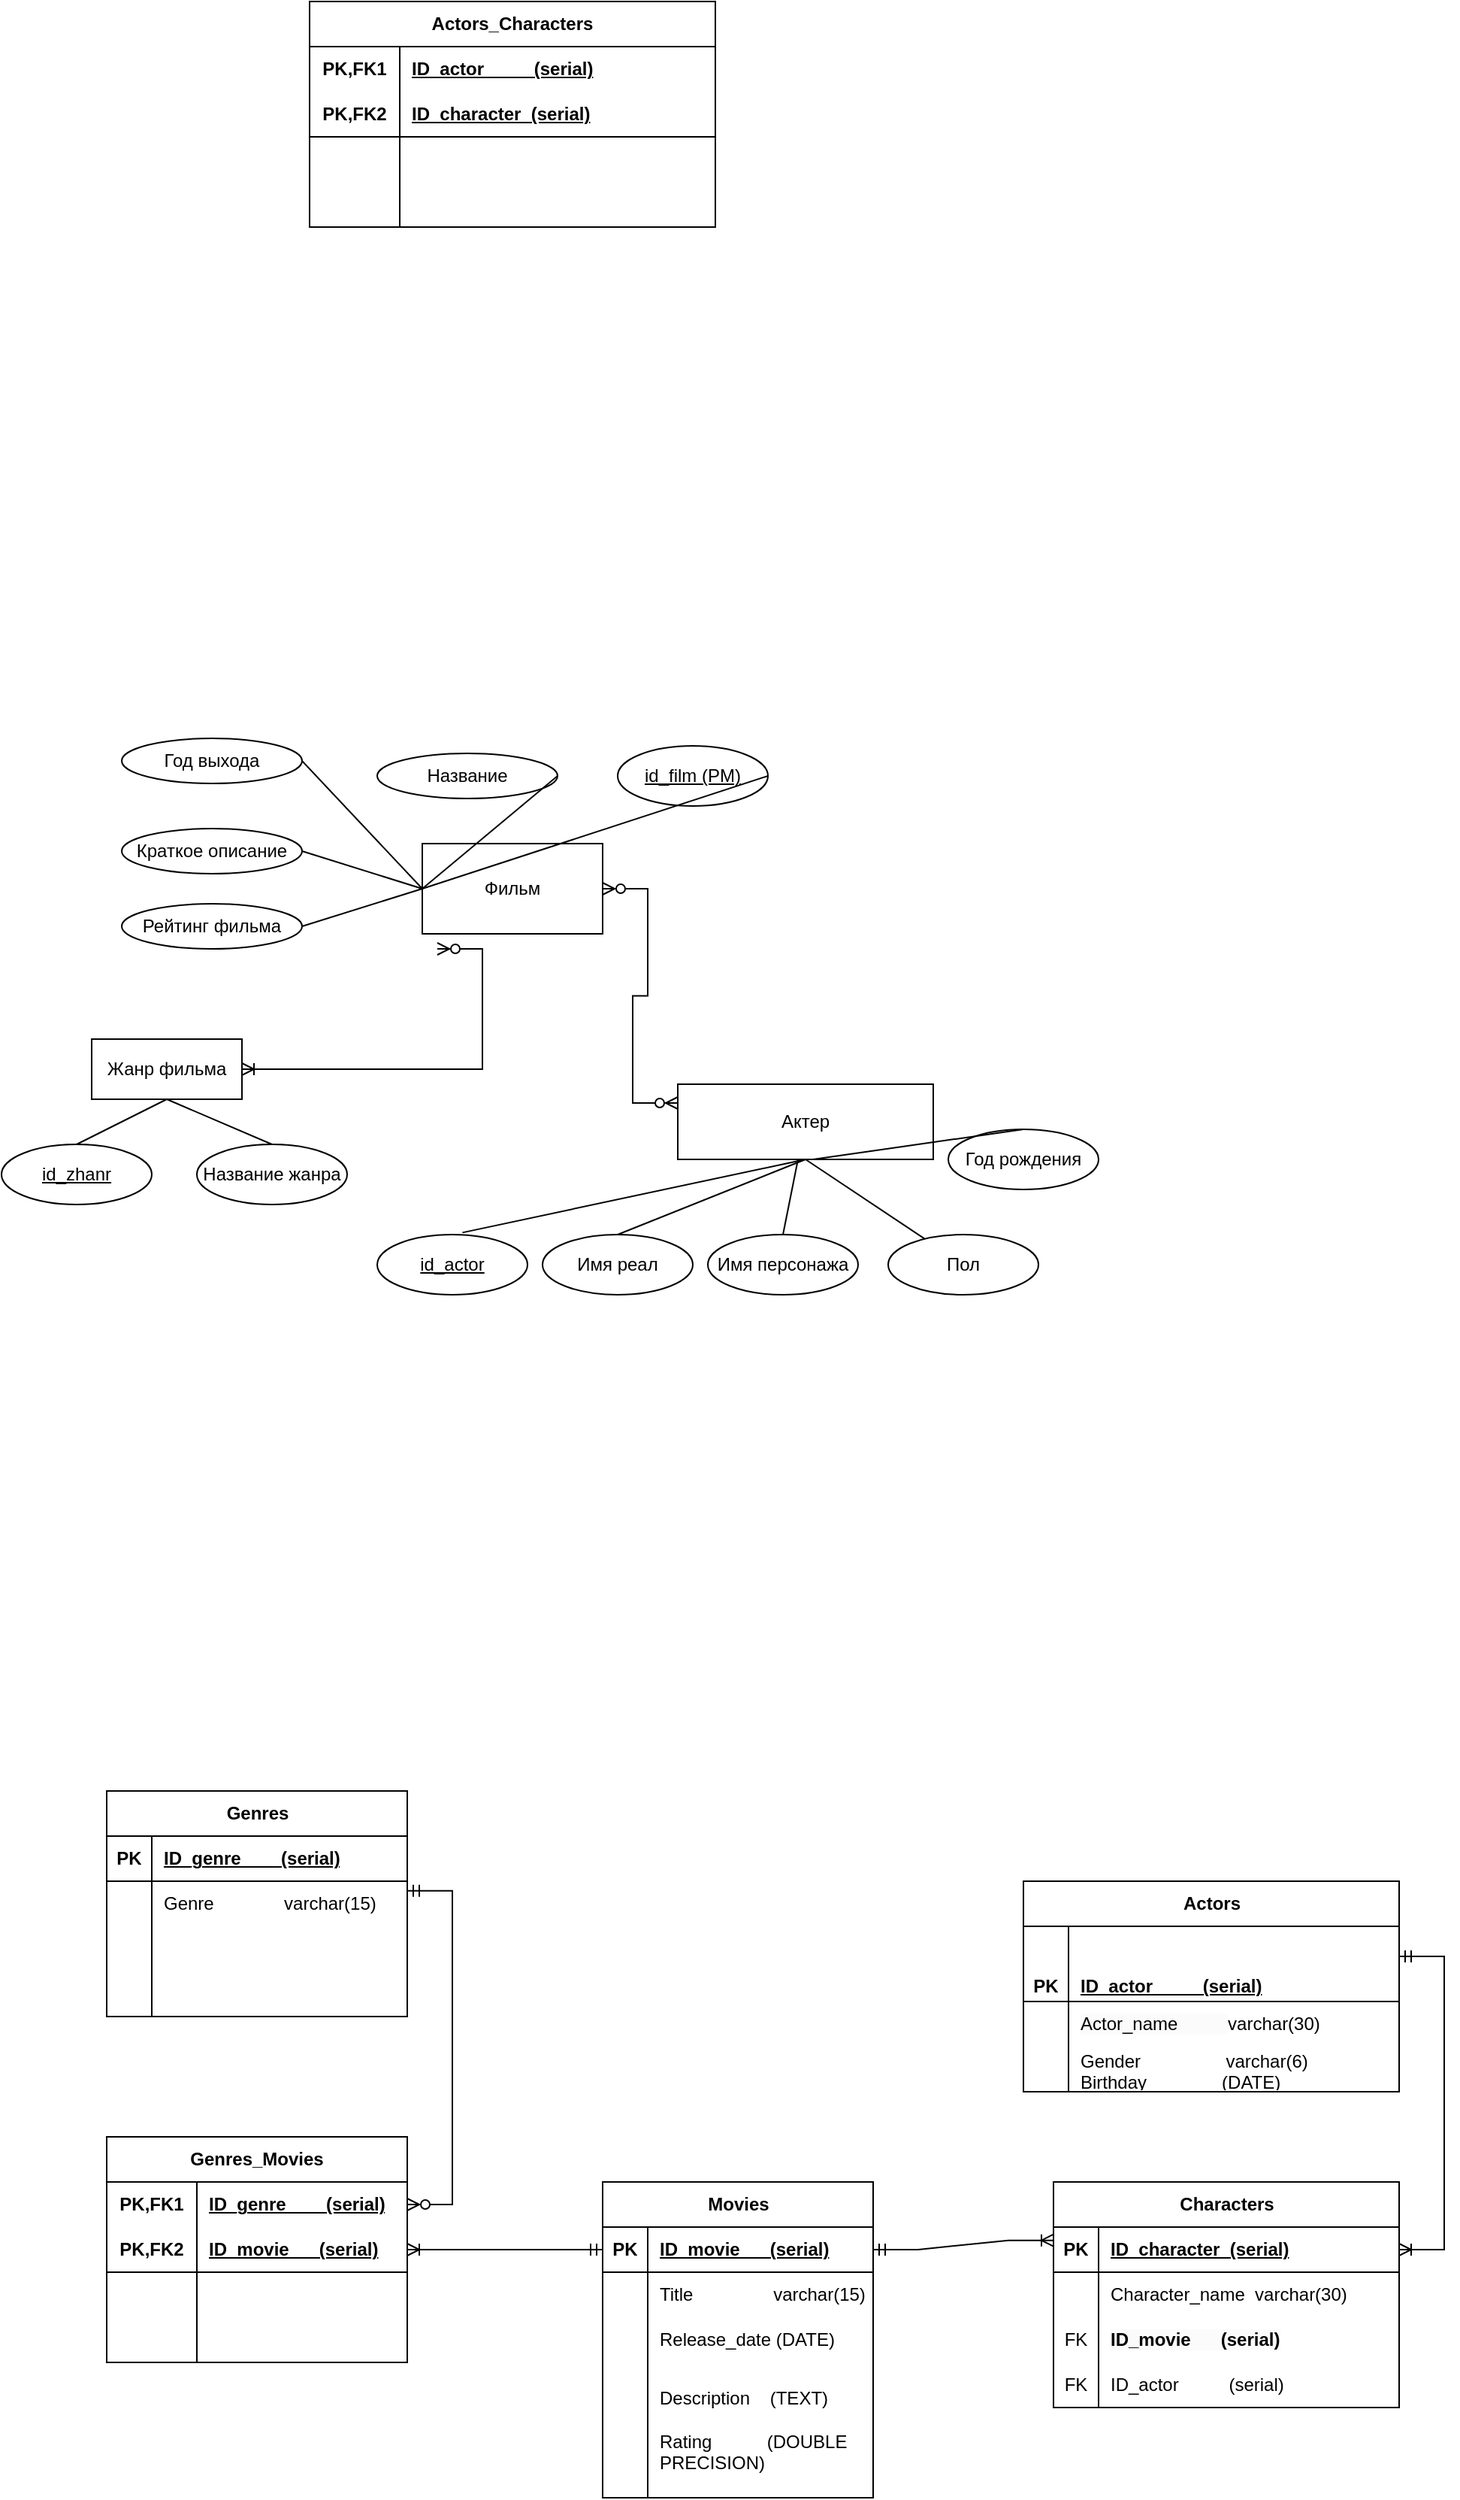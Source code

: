 <mxfile version="23.1.5" type="github">
  <diagram name="Страница — 1" id="H66BatV1aTDXJT4-_Lvj">
    <mxGraphModel dx="989" dy="1652" grid="1" gridSize="10" guides="1" tooltips="1" connect="1" arrows="1" fold="1" page="1" pageScale="1" pageWidth="827" pageHeight="1169" math="0" shadow="0">
      <root>
        <mxCell id="0" />
        <mxCell id="1" parent="0" />
        <mxCell id="ez-8jOXEIFJpP69_Miqo-1" value="Фильм" style="rounded=0;whiteSpace=wrap;html=1;" parent="1" vertex="1">
          <mxGeometry x="320" y="60" width="120" height="60" as="geometry" />
        </mxCell>
        <mxCell id="ez-8jOXEIFJpP69_Miqo-4" value="Название" style="ellipse;whiteSpace=wrap;html=1;" parent="1" vertex="1">
          <mxGeometry x="290" width="120" height="30" as="geometry" />
        </mxCell>
        <mxCell id="ez-8jOXEIFJpP69_Miqo-5" value="Год выхода" style="ellipse;whiteSpace=wrap;html=1;" parent="1" vertex="1">
          <mxGeometry x="120" y="-10" width="120" height="30" as="geometry" />
        </mxCell>
        <mxCell id="ez-8jOXEIFJpP69_Miqo-6" value="Краткое описание" style="ellipse;whiteSpace=wrap;html=1;" parent="1" vertex="1">
          <mxGeometry x="120" y="50" width="120" height="30" as="geometry" />
        </mxCell>
        <mxCell id="ez-8jOXEIFJpP69_Miqo-9" value="Рейтинг фильма" style="ellipse;whiteSpace=wrap;html=1;" parent="1" vertex="1">
          <mxGeometry x="120" y="100" width="120" height="30" as="geometry" />
        </mxCell>
        <mxCell id="ez-8jOXEIFJpP69_Miqo-10" value="" style="endArrow=none;html=1;rounded=0;exitX=1;exitY=0.5;exitDx=0;exitDy=0;entryX=0;entryY=0.5;entryDx=0;entryDy=0;" parent="1" source="ez-8jOXEIFJpP69_Miqo-4" target="ez-8jOXEIFJpP69_Miqo-1" edge="1">
          <mxGeometry width="50" height="50" relative="1" as="geometry">
            <mxPoint x="260" y="130" as="sourcePoint" />
            <mxPoint x="310" y="80" as="targetPoint" />
          </mxGeometry>
        </mxCell>
        <mxCell id="ez-8jOXEIFJpP69_Miqo-13" value="" style="endArrow=none;html=1;rounded=0;exitX=1;exitY=0.5;exitDx=0;exitDy=0;" parent="1" source="ez-8jOXEIFJpP69_Miqo-5" edge="1">
          <mxGeometry width="50" height="50" relative="1" as="geometry">
            <mxPoint x="260" y="130" as="sourcePoint" />
            <mxPoint x="320" y="90" as="targetPoint" />
          </mxGeometry>
        </mxCell>
        <mxCell id="ez-8jOXEIFJpP69_Miqo-14" value="" style="endArrow=none;html=1;rounded=0;entryX=0;entryY=0.5;entryDx=0;entryDy=0;exitX=1;exitY=0.5;exitDx=0;exitDy=0;" parent="1" source="ez-8jOXEIFJpP69_Miqo-6" target="ez-8jOXEIFJpP69_Miqo-1" edge="1">
          <mxGeometry width="50" height="50" relative="1" as="geometry">
            <mxPoint x="210" y="130" as="sourcePoint" />
            <mxPoint x="260" y="80" as="targetPoint" />
          </mxGeometry>
        </mxCell>
        <mxCell id="ez-8jOXEIFJpP69_Miqo-17" value="" style="endArrow=none;html=1;rounded=0;exitX=1;exitY=0.5;exitDx=0;exitDy=0;" parent="1" source="ez-8jOXEIFJpP69_Miqo-9" edge="1">
          <mxGeometry width="50" height="50" relative="1" as="geometry">
            <mxPoint x="240" y="180" as="sourcePoint" />
            <mxPoint x="320" y="90" as="targetPoint" />
          </mxGeometry>
        </mxCell>
        <mxCell id="ez-8jOXEIFJpP69_Miqo-19" value="id_film (PM)" style="ellipse;whiteSpace=wrap;html=1;align=center;fontStyle=4;" parent="1" vertex="1">
          <mxGeometry x="450" y="-5" width="100" height="40" as="geometry" />
        </mxCell>
        <mxCell id="ez-8jOXEIFJpP69_Miqo-21" value="" style="endArrow=none;html=1;rounded=0;exitX=1;exitY=0.5;exitDx=0;exitDy=0;entryX=0;entryY=0.5;entryDx=0;entryDy=0;" parent="1" source="ez-8jOXEIFJpP69_Miqo-19" target="ez-8jOXEIFJpP69_Miqo-1" edge="1">
          <mxGeometry relative="1" as="geometry">
            <mxPoint x="210" y="100" as="sourcePoint" />
            <mxPoint x="370" y="100" as="targetPoint" />
          </mxGeometry>
        </mxCell>
        <mxCell id="ez-8jOXEIFJpP69_Miqo-22" value="Актер" style="whiteSpace=wrap;html=1;align=center;" parent="1" vertex="1">
          <mxGeometry x="490" y="220" width="170" height="50" as="geometry" />
        </mxCell>
        <mxCell id="ez-8jOXEIFJpP69_Miqo-23" value="Жанр фильма" style="whiteSpace=wrap;html=1;align=center;" parent="1" vertex="1">
          <mxGeometry x="100" y="190" width="100" height="40" as="geometry" />
        </mxCell>
        <mxCell id="ez-8jOXEIFJpP69_Miqo-25" value="id_actor" style="ellipse;whiteSpace=wrap;html=1;align=center;fontStyle=4;" parent="1" vertex="1">
          <mxGeometry x="290" y="320" width="100" height="40" as="geometry" />
        </mxCell>
        <mxCell id="ez-8jOXEIFJpP69_Miqo-27" value="Имя реал" style="ellipse;whiteSpace=wrap;html=1;align=center;" parent="1" vertex="1">
          <mxGeometry x="400" y="320" width="100" height="40" as="geometry" />
        </mxCell>
        <mxCell id="ez-8jOXEIFJpP69_Miqo-28" value="Имя персонажа" style="ellipse;whiteSpace=wrap;html=1;align=center;" parent="1" vertex="1">
          <mxGeometry x="510" y="320" width="100" height="40" as="geometry" />
        </mxCell>
        <mxCell id="ez-8jOXEIFJpP69_Miqo-29" value="" style="endArrow=none;html=1;rounded=0;exitX=0.5;exitY=0;exitDx=0;exitDy=0;entryX=0.5;entryY=1;entryDx=0;entryDy=0;" parent="1" source="ez-8jOXEIFJpP69_Miqo-27" target="ez-8jOXEIFJpP69_Miqo-22" edge="1">
          <mxGeometry relative="1" as="geometry">
            <mxPoint x="140" y="100" as="sourcePoint" />
            <mxPoint x="300" y="100" as="targetPoint" />
          </mxGeometry>
        </mxCell>
        <mxCell id="ez-8jOXEIFJpP69_Miqo-31" value="" style="endArrow=none;html=1;rounded=0;exitX=0.567;exitY=-0.033;exitDx=0;exitDy=0;exitPerimeter=0;entryX=0.5;entryY=1;entryDx=0;entryDy=0;" parent="1" source="ez-8jOXEIFJpP69_Miqo-25" target="ez-8jOXEIFJpP69_Miqo-22" edge="1">
          <mxGeometry relative="1" as="geometry">
            <mxPoint x="365" y="290" as="sourcePoint" />
            <mxPoint x="525" y="290" as="targetPoint" />
          </mxGeometry>
        </mxCell>
        <mxCell id="ez-8jOXEIFJpP69_Miqo-32" value="" style="endArrow=none;html=1;rounded=0;entryX=0.5;entryY=0;entryDx=0;entryDy=0;" parent="1" target="ez-8jOXEIFJpP69_Miqo-28" edge="1">
          <mxGeometry relative="1" as="geometry">
            <mxPoint x="570" y="270" as="sourcePoint" />
            <mxPoint x="300" y="100" as="targetPoint" />
          </mxGeometry>
        </mxCell>
        <mxCell id="ez-8jOXEIFJpP69_Miqo-36" value="Название жанра" style="ellipse;whiteSpace=wrap;html=1;align=center;" parent="1" vertex="1">
          <mxGeometry x="170" y="260" width="100" height="40" as="geometry" />
        </mxCell>
        <mxCell id="ez-8jOXEIFJpP69_Miqo-37" value="id_zhanr" style="ellipse;whiteSpace=wrap;html=1;align=center;fontStyle=4;" parent="1" vertex="1">
          <mxGeometry x="40" y="260" width="100" height="40" as="geometry" />
        </mxCell>
        <mxCell id="ez-8jOXEIFJpP69_Miqo-38" value="" style="endArrow=none;html=1;rounded=0;exitX=0.5;exitY=0;exitDx=0;exitDy=0;entryX=0.5;entryY=1;entryDx=0;entryDy=0;" parent="1" source="ez-8jOXEIFJpP69_Miqo-37" target="ez-8jOXEIFJpP69_Miqo-23" edge="1">
          <mxGeometry relative="1" as="geometry">
            <mxPoint x="200" y="100" as="sourcePoint" />
            <mxPoint x="360" y="100" as="targetPoint" />
          </mxGeometry>
        </mxCell>
        <mxCell id="ez-8jOXEIFJpP69_Miqo-39" value="" style="endArrow=none;html=1;rounded=0;exitX=0.5;exitY=0;exitDx=0;exitDy=0;entryX=0.5;entryY=1;entryDx=0;entryDy=0;" parent="1" source="ez-8jOXEIFJpP69_Miqo-36" target="ez-8jOXEIFJpP69_Miqo-23" edge="1">
          <mxGeometry relative="1" as="geometry">
            <mxPoint x="200" y="100" as="sourcePoint" />
            <mxPoint x="360" y="100" as="targetPoint" />
          </mxGeometry>
        </mxCell>
        <mxCell id="ez-8jOXEIFJpP69_Miqo-40" value="Пол" style="ellipse;whiteSpace=wrap;html=1;align=center;" parent="1" vertex="1">
          <mxGeometry x="630" y="320" width="100" height="40" as="geometry" />
        </mxCell>
        <mxCell id="ez-8jOXEIFJpP69_Miqo-41" value="Год рождения" style="ellipse;whiteSpace=wrap;html=1;align=center;" parent="1" vertex="1">
          <mxGeometry x="670" y="250" width="100" height="40" as="geometry" />
        </mxCell>
        <mxCell id="ez-8jOXEIFJpP69_Miqo-42" value="" style="endArrow=none;html=1;rounded=0;exitX=0.5;exitY=1;exitDx=0;exitDy=0;" parent="1" source="ez-8jOXEIFJpP69_Miqo-22" target="ez-8jOXEIFJpP69_Miqo-40" edge="1">
          <mxGeometry relative="1" as="geometry">
            <mxPoint x="410" y="110" as="sourcePoint" />
            <mxPoint x="570" y="110" as="targetPoint" />
          </mxGeometry>
        </mxCell>
        <mxCell id="ez-8jOXEIFJpP69_Miqo-44" value="" style="endArrow=none;html=1;rounded=0;entryX=0.5;entryY=0;entryDx=0;entryDy=0;" parent="1" target="ez-8jOXEIFJpP69_Miqo-41" edge="1">
          <mxGeometry relative="1" as="geometry">
            <mxPoint x="580" y="270" as="sourcePoint" />
            <mxPoint x="570" y="110" as="targetPoint" />
          </mxGeometry>
        </mxCell>
        <mxCell id="ez-8jOXEIFJpP69_Miqo-50" value="" style="edgeStyle=entityRelationEdgeStyle;fontSize=12;html=1;endArrow=ERzeroToMany;endFill=1;startArrow=ERzeroToMany;rounded=0;exitX=1;exitY=0.5;exitDx=0;exitDy=0;entryX=0;entryY=0.25;entryDx=0;entryDy=0;" parent="1" source="ez-8jOXEIFJpP69_Miqo-1" target="ez-8jOXEIFJpP69_Miqo-22" edge="1">
          <mxGeometry width="100" height="100" relative="1" as="geometry">
            <mxPoint x="400" y="170" as="sourcePoint" />
            <mxPoint x="600" y="180" as="targetPoint" />
          </mxGeometry>
        </mxCell>
        <mxCell id="ez-8jOXEIFJpP69_Miqo-51" value="" style="edgeStyle=entityRelationEdgeStyle;fontSize=12;html=1;endArrow=ERoneToMany;startArrow=ERzeroToMany;rounded=0;entryX=1;entryY=0.5;entryDx=0;entryDy=0;" parent="1" target="ez-8jOXEIFJpP69_Miqo-23" edge="1">
          <mxGeometry width="100" height="100" relative="1" as="geometry">
            <mxPoint x="330" y="130" as="sourcePoint" />
            <mxPoint x="520" y="70" as="targetPoint" />
            <Array as="points">
              <mxPoint x="370" y="160" />
              <mxPoint x="360" y="160" />
              <mxPoint x="350" y="150" />
              <mxPoint x="330" y="170" />
            </Array>
          </mxGeometry>
        </mxCell>
        <mxCell id="ez-8jOXEIFJpP69_Miqo-53" value="Movies" style="shape=table;startSize=30;container=1;collapsible=1;childLayout=tableLayout;fixedRows=1;rowLines=0;fontStyle=1;align=center;resizeLast=1;html=1;" parent="1" vertex="1">
          <mxGeometry x="440" y="950" width="180" height="210" as="geometry" />
        </mxCell>
        <mxCell id="ez-8jOXEIFJpP69_Miqo-54" value="" style="shape=tableRow;horizontal=0;startSize=0;swimlaneHead=0;swimlaneBody=0;fillColor=none;collapsible=0;dropTarget=0;points=[[0,0.5],[1,0.5]];portConstraint=eastwest;top=0;left=0;right=0;bottom=1;" parent="ez-8jOXEIFJpP69_Miqo-53" vertex="1">
          <mxGeometry y="30" width="180" height="30" as="geometry" />
        </mxCell>
        <mxCell id="ez-8jOXEIFJpP69_Miqo-55" value="PK" style="shape=partialRectangle;connectable=0;fillColor=none;top=0;left=0;bottom=0;right=0;fontStyle=1;overflow=hidden;whiteSpace=wrap;html=1;" parent="ez-8jOXEIFJpP69_Miqo-54" vertex="1">
          <mxGeometry width="30" height="30" as="geometry">
            <mxRectangle width="30" height="30" as="alternateBounds" />
          </mxGeometry>
        </mxCell>
        <mxCell id="ez-8jOXEIFJpP69_Miqo-56" value="ID_movie &amp;nbsp; &amp;nbsp; &amp;nbsp;(serial)" style="shape=partialRectangle;connectable=0;fillColor=none;top=0;left=0;bottom=0;right=0;align=left;spacingLeft=6;fontStyle=5;overflow=hidden;whiteSpace=wrap;html=1;" parent="ez-8jOXEIFJpP69_Miqo-54" vertex="1">
          <mxGeometry x="30" width="150" height="30" as="geometry">
            <mxRectangle width="150" height="30" as="alternateBounds" />
          </mxGeometry>
        </mxCell>
        <mxCell id="ez-8jOXEIFJpP69_Miqo-57" value="" style="shape=tableRow;horizontal=0;startSize=0;swimlaneHead=0;swimlaneBody=0;fillColor=none;collapsible=0;dropTarget=0;points=[[0,0.5],[1,0.5]];portConstraint=eastwest;top=0;left=0;right=0;bottom=0;" parent="ez-8jOXEIFJpP69_Miqo-53" vertex="1">
          <mxGeometry y="60" width="180" height="30" as="geometry" />
        </mxCell>
        <mxCell id="ez-8jOXEIFJpP69_Miqo-58" value="" style="shape=partialRectangle;connectable=0;fillColor=none;top=0;left=0;bottom=0;right=0;editable=1;overflow=hidden;whiteSpace=wrap;html=1;" parent="ez-8jOXEIFJpP69_Miqo-57" vertex="1">
          <mxGeometry width="30" height="30" as="geometry">
            <mxRectangle width="30" height="30" as="alternateBounds" />
          </mxGeometry>
        </mxCell>
        <mxCell id="ez-8jOXEIFJpP69_Miqo-59" value="Title &amp;nbsp; &amp;nbsp; &amp;nbsp; &amp;nbsp; &amp;nbsp; &amp;nbsp; &amp;nbsp; &amp;nbsp;varchar(15)" style="shape=partialRectangle;connectable=0;fillColor=none;top=0;left=0;bottom=0;right=0;align=left;spacingLeft=6;overflow=hidden;whiteSpace=wrap;html=1;" parent="ez-8jOXEIFJpP69_Miqo-57" vertex="1">
          <mxGeometry x="30" width="150" height="30" as="geometry">
            <mxRectangle width="150" height="30" as="alternateBounds" />
          </mxGeometry>
        </mxCell>
        <mxCell id="ez-8jOXEIFJpP69_Miqo-60" value="" style="shape=tableRow;horizontal=0;startSize=0;swimlaneHead=0;swimlaneBody=0;fillColor=none;collapsible=0;dropTarget=0;points=[[0,0.5],[1,0.5]];portConstraint=eastwest;top=0;left=0;right=0;bottom=0;" parent="ez-8jOXEIFJpP69_Miqo-53" vertex="1">
          <mxGeometry y="90" width="180" height="30" as="geometry" />
        </mxCell>
        <mxCell id="ez-8jOXEIFJpP69_Miqo-61" value="" style="shape=partialRectangle;connectable=0;fillColor=none;top=0;left=0;bottom=0;right=0;editable=1;overflow=hidden;whiteSpace=wrap;html=1;" parent="ez-8jOXEIFJpP69_Miqo-60" vertex="1">
          <mxGeometry width="30" height="30" as="geometry">
            <mxRectangle width="30" height="30" as="alternateBounds" />
          </mxGeometry>
        </mxCell>
        <mxCell id="ez-8jOXEIFJpP69_Miqo-62" value="Release_date (DATE)" style="shape=partialRectangle;connectable=0;fillColor=none;top=0;left=0;bottom=0;right=0;align=left;spacingLeft=6;overflow=hidden;whiteSpace=wrap;html=1;" parent="ez-8jOXEIFJpP69_Miqo-60" vertex="1">
          <mxGeometry x="30" width="150" height="30" as="geometry">
            <mxRectangle width="150" height="30" as="alternateBounds" />
          </mxGeometry>
        </mxCell>
        <mxCell id="ez-8jOXEIFJpP69_Miqo-63" value="" style="shape=tableRow;horizontal=0;startSize=0;swimlaneHead=0;swimlaneBody=0;fillColor=none;collapsible=0;dropTarget=0;points=[[0,0.5],[1,0.5]];portConstraint=eastwest;top=0;left=0;right=0;bottom=0;" parent="ez-8jOXEIFJpP69_Miqo-53" vertex="1">
          <mxGeometry y="120" width="180" height="90" as="geometry" />
        </mxCell>
        <mxCell id="ez-8jOXEIFJpP69_Miqo-64" value="" style="shape=partialRectangle;connectable=0;fillColor=none;top=0;left=0;bottom=0;right=0;editable=1;overflow=hidden;whiteSpace=wrap;html=1;" parent="ez-8jOXEIFJpP69_Miqo-63" vertex="1">
          <mxGeometry width="30" height="90" as="geometry">
            <mxRectangle width="30" height="90" as="alternateBounds" />
          </mxGeometry>
        </mxCell>
        <mxCell id="ez-8jOXEIFJpP69_Miqo-65" value="Description &amp;nbsp; &amp;nbsp;(TEXT)&lt;br&gt;&lt;br&gt;Rating &amp;nbsp; &amp;nbsp; &amp;nbsp; &amp;nbsp; &amp;nbsp; (DOUBLE PRECISION)" style="shape=partialRectangle;connectable=0;fillColor=none;top=0;left=0;bottom=0;right=0;align=left;spacingLeft=6;overflow=hidden;whiteSpace=wrap;html=1;" parent="ez-8jOXEIFJpP69_Miqo-63" vertex="1">
          <mxGeometry x="30" width="150" height="90" as="geometry">
            <mxRectangle width="150" height="90" as="alternateBounds" />
          </mxGeometry>
        </mxCell>
        <mxCell id="ez-8jOXEIFJpP69_Miqo-67" value="Genres" style="shape=table;startSize=30;container=1;collapsible=1;childLayout=tableLayout;fixedRows=1;rowLines=0;fontStyle=1;align=center;resizeLast=1;html=1;" parent="1" vertex="1">
          <mxGeometry x="110" y="690" width="200" height="150" as="geometry" />
        </mxCell>
        <mxCell id="ez-8jOXEIFJpP69_Miqo-68" value="" style="shape=tableRow;horizontal=0;startSize=0;swimlaneHead=0;swimlaneBody=0;fillColor=none;collapsible=0;dropTarget=0;points=[[0,0.5],[1,0.5]];portConstraint=eastwest;top=0;left=0;right=0;bottom=1;" parent="ez-8jOXEIFJpP69_Miqo-67" vertex="1">
          <mxGeometry y="30" width="200" height="30" as="geometry" />
        </mxCell>
        <mxCell id="ez-8jOXEIFJpP69_Miqo-69" value="PK" style="shape=partialRectangle;connectable=0;fillColor=none;top=0;left=0;bottom=0;right=0;fontStyle=1;overflow=hidden;whiteSpace=wrap;html=1;" parent="ez-8jOXEIFJpP69_Miqo-68" vertex="1">
          <mxGeometry width="30" height="30" as="geometry">
            <mxRectangle width="30" height="30" as="alternateBounds" />
          </mxGeometry>
        </mxCell>
        <mxCell id="ez-8jOXEIFJpP69_Miqo-70" value="ID_genre &amp;nbsp; &amp;nbsp; &amp;nbsp; &amp;nbsp;(serial)" style="shape=partialRectangle;connectable=0;fillColor=none;top=0;left=0;bottom=0;right=0;align=left;spacingLeft=6;fontStyle=5;overflow=hidden;whiteSpace=wrap;html=1;" parent="ez-8jOXEIFJpP69_Miqo-68" vertex="1">
          <mxGeometry x="30" width="170" height="30" as="geometry">
            <mxRectangle width="170" height="30" as="alternateBounds" />
          </mxGeometry>
        </mxCell>
        <mxCell id="ez-8jOXEIFJpP69_Miqo-71" value="" style="shape=tableRow;horizontal=0;startSize=0;swimlaneHead=0;swimlaneBody=0;fillColor=none;collapsible=0;dropTarget=0;points=[[0,0.5],[1,0.5]];portConstraint=eastwest;top=0;left=0;right=0;bottom=0;" parent="ez-8jOXEIFJpP69_Miqo-67" vertex="1">
          <mxGeometry y="60" width="200" height="30" as="geometry" />
        </mxCell>
        <mxCell id="ez-8jOXEIFJpP69_Miqo-72" value="" style="shape=partialRectangle;connectable=0;fillColor=none;top=0;left=0;bottom=0;right=0;editable=1;overflow=hidden;whiteSpace=wrap;html=1;" parent="ez-8jOXEIFJpP69_Miqo-71" vertex="1">
          <mxGeometry width="30" height="30" as="geometry">
            <mxRectangle width="30" height="30" as="alternateBounds" />
          </mxGeometry>
        </mxCell>
        <mxCell id="ez-8jOXEIFJpP69_Miqo-73" value="Genre &amp;nbsp; &amp;nbsp; &amp;nbsp; &amp;nbsp; &amp;nbsp; &amp;nbsp; &amp;nbsp;varchar(15)" style="shape=partialRectangle;connectable=0;fillColor=none;top=0;left=0;bottom=0;right=0;align=left;spacingLeft=6;overflow=hidden;whiteSpace=wrap;html=1;" parent="ez-8jOXEIFJpP69_Miqo-71" vertex="1">
          <mxGeometry x="30" width="170" height="30" as="geometry">
            <mxRectangle width="170" height="30" as="alternateBounds" />
          </mxGeometry>
        </mxCell>
        <mxCell id="ez-8jOXEIFJpP69_Miqo-74" value="" style="shape=tableRow;horizontal=0;startSize=0;swimlaneHead=0;swimlaneBody=0;fillColor=none;collapsible=0;dropTarget=0;points=[[0,0.5],[1,0.5]];portConstraint=eastwest;top=0;left=0;right=0;bottom=0;" parent="ez-8jOXEIFJpP69_Miqo-67" vertex="1">
          <mxGeometry y="90" width="200" height="30" as="geometry" />
        </mxCell>
        <mxCell id="ez-8jOXEIFJpP69_Miqo-75" value="" style="shape=partialRectangle;connectable=0;fillColor=none;top=0;left=0;bottom=0;right=0;editable=1;overflow=hidden;whiteSpace=wrap;html=1;" parent="ez-8jOXEIFJpP69_Miqo-74" vertex="1">
          <mxGeometry width="30" height="30" as="geometry">
            <mxRectangle width="30" height="30" as="alternateBounds" />
          </mxGeometry>
        </mxCell>
        <mxCell id="ez-8jOXEIFJpP69_Miqo-76" value="" style="shape=partialRectangle;connectable=0;fillColor=none;top=0;left=0;bottom=0;right=0;align=left;spacingLeft=6;overflow=hidden;whiteSpace=wrap;html=1;" parent="ez-8jOXEIFJpP69_Miqo-74" vertex="1">
          <mxGeometry x="30" width="170" height="30" as="geometry">
            <mxRectangle width="170" height="30" as="alternateBounds" />
          </mxGeometry>
        </mxCell>
        <mxCell id="ez-8jOXEIFJpP69_Miqo-77" value="" style="shape=tableRow;horizontal=0;startSize=0;swimlaneHead=0;swimlaneBody=0;fillColor=none;collapsible=0;dropTarget=0;points=[[0,0.5],[1,0.5]];portConstraint=eastwest;top=0;left=0;right=0;bottom=0;" parent="ez-8jOXEIFJpP69_Miqo-67" vertex="1">
          <mxGeometry y="120" width="200" height="30" as="geometry" />
        </mxCell>
        <mxCell id="ez-8jOXEIFJpP69_Miqo-78" value="" style="shape=partialRectangle;connectable=0;fillColor=none;top=0;left=0;bottom=0;right=0;editable=1;overflow=hidden;whiteSpace=wrap;html=1;" parent="ez-8jOXEIFJpP69_Miqo-77" vertex="1">
          <mxGeometry width="30" height="30" as="geometry">
            <mxRectangle width="30" height="30" as="alternateBounds" />
          </mxGeometry>
        </mxCell>
        <mxCell id="ez-8jOXEIFJpP69_Miqo-79" value="" style="shape=partialRectangle;connectable=0;fillColor=none;top=0;left=0;bottom=0;right=0;align=left;spacingLeft=6;overflow=hidden;whiteSpace=wrap;html=1;" parent="ez-8jOXEIFJpP69_Miqo-77" vertex="1">
          <mxGeometry x="30" width="170" height="30" as="geometry">
            <mxRectangle width="170" height="30" as="alternateBounds" />
          </mxGeometry>
        </mxCell>
        <mxCell id="ez-8jOXEIFJpP69_Miqo-80" value="Actors" style="shape=table;startSize=30;container=1;collapsible=1;childLayout=tableLayout;fixedRows=1;rowLines=0;fontStyle=1;align=center;resizeLast=1;html=1;" parent="1" vertex="1">
          <mxGeometry x="720" y="750" width="250.0" height="140" as="geometry" />
        </mxCell>
        <mxCell id="ez-8jOXEIFJpP69_Miqo-84" value="" style="shape=tableRow;horizontal=0;startSize=0;swimlaneHead=0;swimlaneBody=0;fillColor=none;collapsible=0;dropTarget=0;points=[[0,0.5],[1,0.5]];portConstraint=eastwest;top=0;left=0;right=0;bottom=0;" parent="ez-8jOXEIFJpP69_Miqo-80" vertex="1">
          <mxGeometry y="30" width="250.0" height="30" as="geometry" />
        </mxCell>
        <mxCell id="ez-8jOXEIFJpP69_Miqo-85" value="" style="shape=partialRectangle;connectable=0;fillColor=none;top=0;left=0;bottom=0;right=0;editable=1;overflow=hidden;whiteSpace=wrap;html=1;" parent="ez-8jOXEIFJpP69_Miqo-84" vertex="1">
          <mxGeometry width="30" height="30" as="geometry">
            <mxRectangle width="30" height="30" as="alternateBounds" />
          </mxGeometry>
        </mxCell>
        <mxCell id="ez-8jOXEIFJpP69_Miqo-86" value="" style="shape=partialRectangle;connectable=0;fillColor=none;top=0;left=0;bottom=0;right=0;align=left;spacingLeft=6;overflow=hidden;whiteSpace=wrap;html=1;" parent="ez-8jOXEIFJpP69_Miqo-84" vertex="1">
          <mxGeometry x="30" width="220.0" height="30" as="geometry">
            <mxRectangle width="220.0" height="30" as="alternateBounds" />
          </mxGeometry>
        </mxCell>
        <mxCell id="ez-8jOXEIFJpP69_Miqo-81" value="" style="shape=tableRow;horizontal=0;startSize=0;swimlaneHead=0;swimlaneBody=0;fillColor=none;collapsible=0;dropTarget=0;points=[[0,0.5],[1,0.5]];portConstraint=eastwest;top=0;left=0;right=0;bottom=1;" parent="ez-8jOXEIFJpP69_Miqo-80" vertex="1">
          <mxGeometry y="60" width="250.0" height="20" as="geometry" />
        </mxCell>
        <mxCell id="ez-8jOXEIFJpP69_Miqo-82" value="PK" style="shape=partialRectangle;connectable=0;fillColor=none;top=0;left=0;bottom=0;right=0;fontStyle=1;overflow=hidden;whiteSpace=wrap;html=1;" parent="ez-8jOXEIFJpP69_Miqo-81" vertex="1">
          <mxGeometry width="30" height="20" as="geometry">
            <mxRectangle width="30" height="20" as="alternateBounds" />
          </mxGeometry>
        </mxCell>
        <mxCell id="ez-8jOXEIFJpP69_Miqo-83" value="ID_actor &amp;nbsp; &amp;nbsp; &amp;nbsp; &amp;nbsp; &amp;nbsp;(serial)" style="shape=partialRectangle;connectable=0;fillColor=none;top=0;left=0;bottom=0;right=0;align=left;spacingLeft=6;fontStyle=5;overflow=hidden;whiteSpace=wrap;html=1;" parent="ez-8jOXEIFJpP69_Miqo-81" vertex="1">
          <mxGeometry x="30" width="220.0" height="20" as="geometry">
            <mxRectangle width="220.0" height="20" as="alternateBounds" />
          </mxGeometry>
        </mxCell>
        <mxCell id="ez-8jOXEIFJpP69_Miqo-87" value="" style="shape=tableRow;horizontal=0;startSize=0;swimlaneHead=0;swimlaneBody=0;fillColor=none;collapsible=0;dropTarget=0;points=[[0,0.5],[1,0.5]];portConstraint=eastwest;top=0;left=0;right=0;bottom=0;" parent="ez-8jOXEIFJpP69_Miqo-80" vertex="1">
          <mxGeometry y="80" width="250.0" height="30" as="geometry" />
        </mxCell>
        <mxCell id="ez-8jOXEIFJpP69_Miqo-88" value="" style="shape=partialRectangle;connectable=0;fillColor=none;top=0;left=0;bottom=0;right=0;editable=1;overflow=hidden;whiteSpace=wrap;html=1;" parent="ez-8jOXEIFJpP69_Miqo-87" vertex="1">
          <mxGeometry width="30" height="30" as="geometry">
            <mxRectangle width="30" height="30" as="alternateBounds" />
          </mxGeometry>
        </mxCell>
        <mxCell id="ez-8jOXEIFJpP69_Miqo-89" value="&lt;span style=&quot;caret-color: rgb(0, 0, 0); color: rgb(0, 0, 0); font-family: Helvetica; font-size: 12px; font-style: normal; font-variant-caps: normal; font-weight: 400; letter-spacing: normal; text-align: left; text-indent: 0px; text-transform: none; word-spacing: 0px; -webkit-text-stroke-width: 0px; background-color: rgb(251, 251, 251); text-decoration: none; float: none; display: inline !important;&quot;&gt;Actor_name &amp;nbsp; &amp;nbsp; &amp;nbsp; &amp;nbsp; &amp;nbsp;&lt;/span&gt;varchar(30)" style="shape=partialRectangle;connectable=0;fillColor=none;top=0;left=0;bottom=0;right=0;align=left;spacingLeft=6;overflow=hidden;whiteSpace=wrap;html=1;" parent="ez-8jOXEIFJpP69_Miqo-87" vertex="1">
          <mxGeometry x="30" width="220.0" height="30" as="geometry">
            <mxRectangle width="220.0" height="30" as="alternateBounds" />
          </mxGeometry>
        </mxCell>
        <mxCell id="ez-8jOXEIFJpP69_Miqo-90" value="" style="shape=tableRow;horizontal=0;startSize=0;swimlaneHead=0;swimlaneBody=0;fillColor=none;collapsible=0;dropTarget=0;points=[[0,0.5],[1,0.5]];portConstraint=eastwest;top=0;left=0;right=0;bottom=0;" parent="ez-8jOXEIFJpP69_Miqo-80" vertex="1">
          <mxGeometry y="110" width="250.0" height="30" as="geometry" />
        </mxCell>
        <mxCell id="ez-8jOXEIFJpP69_Miqo-91" value="" style="shape=partialRectangle;connectable=0;fillColor=none;top=0;left=0;bottom=0;right=0;editable=1;overflow=hidden;whiteSpace=wrap;html=1;" parent="ez-8jOXEIFJpP69_Miqo-90" vertex="1">
          <mxGeometry width="30" height="30" as="geometry">
            <mxRectangle width="30" height="30" as="alternateBounds" />
          </mxGeometry>
        </mxCell>
        <mxCell id="ez-8jOXEIFJpP69_Miqo-92" value="Gender &amp;nbsp; &amp;nbsp; &amp;nbsp; &amp;nbsp; &amp;nbsp; &amp;nbsp; &amp;nbsp; &amp;nbsp; varchar(6)&lt;br&gt;Birthday &amp;nbsp; &amp;nbsp; &amp;nbsp; &amp;nbsp; &amp;nbsp; &amp;nbsp; &amp;nbsp; (DATE)" style="shape=partialRectangle;connectable=0;fillColor=none;top=0;left=0;bottom=0;right=0;align=left;spacingLeft=6;overflow=hidden;whiteSpace=wrap;html=1;" parent="ez-8jOXEIFJpP69_Miqo-90" vertex="1">
          <mxGeometry x="30" width="220.0" height="30" as="geometry">
            <mxRectangle width="220.0" height="30" as="alternateBounds" />
          </mxGeometry>
        </mxCell>
        <mxCell id="oSALHJNmKxagvEnlMvoe-1" value="Characters" style="shape=table;startSize=30;container=1;collapsible=1;childLayout=tableLayout;fixedRows=1;rowLines=0;fontStyle=1;align=center;resizeLast=1;html=1;" vertex="1" parent="1">
          <mxGeometry x="740" y="950" width="230" height="150" as="geometry" />
        </mxCell>
        <mxCell id="oSALHJNmKxagvEnlMvoe-2" value="" style="shape=tableRow;horizontal=0;startSize=0;swimlaneHead=0;swimlaneBody=0;fillColor=none;collapsible=0;dropTarget=0;points=[[0,0.5],[1,0.5]];portConstraint=eastwest;top=0;left=0;right=0;bottom=1;" vertex="1" parent="oSALHJNmKxagvEnlMvoe-1">
          <mxGeometry y="30" width="230" height="30" as="geometry" />
        </mxCell>
        <mxCell id="oSALHJNmKxagvEnlMvoe-3" value="PK" style="shape=partialRectangle;connectable=0;fillColor=none;top=0;left=0;bottom=0;right=0;fontStyle=1;overflow=hidden;whiteSpace=wrap;html=1;" vertex="1" parent="oSALHJNmKxagvEnlMvoe-2">
          <mxGeometry width="30" height="30" as="geometry">
            <mxRectangle width="30" height="30" as="alternateBounds" />
          </mxGeometry>
        </mxCell>
        <mxCell id="oSALHJNmKxagvEnlMvoe-4" value="ID_character &amp;nbsp;(serial)" style="shape=partialRectangle;connectable=0;fillColor=none;top=0;left=0;bottom=0;right=0;align=left;spacingLeft=6;fontStyle=5;overflow=hidden;whiteSpace=wrap;html=1;" vertex="1" parent="oSALHJNmKxagvEnlMvoe-2">
          <mxGeometry x="30" width="200" height="30" as="geometry">
            <mxRectangle width="200" height="30" as="alternateBounds" />
          </mxGeometry>
        </mxCell>
        <mxCell id="oSALHJNmKxagvEnlMvoe-5" value="" style="shape=tableRow;horizontal=0;startSize=0;swimlaneHead=0;swimlaneBody=0;fillColor=none;collapsible=0;dropTarget=0;points=[[0,0.5],[1,0.5]];portConstraint=eastwest;top=0;left=0;right=0;bottom=0;" vertex="1" parent="oSALHJNmKxagvEnlMvoe-1">
          <mxGeometry y="60" width="230" height="30" as="geometry" />
        </mxCell>
        <mxCell id="oSALHJNmKxagvEnlMvoe-6" value="" style="shape=partialRectangle;connectable=0;fillColor=none;top=0;left=0;bottom=0;right=0;editable=1;overflow=hidden;whiteSpace=wrap;html=1;" vertex="1" parent="oSALHJNmKxagvEnlMvoe-5">
          <mxGeometry width="30" height="30" as="geometry">
            <mxRectangle width="30" height="30" as="alternateBounds" />
          </mxGeometry>
        </mxCell>
        <mxCell id="oSALHJNmKxagvEnlMvoe-7" value="Character_name &amp;nbsp;varchar(30)" style="shape=partialRectangle;connectable=0;fillColor=none;top=0;left=0;bottom=0;right=0;align=left;spacingLeft=6;overflow=hidden;whiteSpace=wrap;html=1;" vertex="1" parent="oSALHJNmKxagvEnlMvoe-5">
          <mxGeometry x="30" width="200" height="30" as="geometry">
            <mxRectangle width="200" height="30" as="alternateBounds" />
          </mxGeometry>
        </mxCell>
        <mxCell id="oSALHJNmKxagvEnlMvoe-8" value="" style="shape=tableRow;horizontal=0;startSize=0;swimlaneHead=0;swimlaneBody=0;fillColor=none;collapsible=0;dropTarget=0;points=[[0,0.5],[1,0.5]];portConstraint=eastwest;top=0;left=0;right=0;bottom=0;" vertex="1" parent="oSALHJNmKxagvEnlMvoe-1">
          <mxGeometry y="90" width="230" height="30" as="geometry" />
        </mxCell>
        <mxCell id="oSALHJNmKxagvEnlMvoe-9" value="FK" style="shape=partialRectangle;connectable=0;fillColor=none;top=0;left=0;bottom=0;right=0;editable=1;overflow=hidden;whiteSpace=wrap;html=1;" vertex="1" parent="oSALHJNmKxagvEnlMvoe-8">
          <mxGeometry width="30" height="30" as="geometry">
            <mxRectangle width="30" height="30" as="alternateBounds" />
          </mxGeometry>
        </mxCell>
        <mxCell id="oSALHJNmKxagvEnlMvoe-10" value="&lt;span style=&quot;caret-color: rgb(0, 0, 0); color: rgb(0, 0, 0); font-family: Helvetica; font-size: 12px; font-style: normal; font-variant-caps: normal; font-weight: 700; letter-spacing: normal; text-align: left; text-indent: 0px; text-transform: none; word-spacing: 0px; -webkit-text-stroke-width: 0px; background-color: rgb(251, 251, 251); float: none; display: inline !important;&quot;&gt;ID_movie &amp;nbsp; &amp;nbsp; &amp;nbsp;(serial)&lt;/span&gt;" style="shape=partialRectangle;connectable=0;fillColor=none;top=0;left=0;bottom=0;right=0;align=left;spacingLeft=6;overflow=hidden;whiteSpace=wrap;html=1;" vertex="1" parent="oSALHJNmKxagvEnlMvoe-8">
          <mxGeometry x="30" width="200" height="30" as="geometry">
            <mxRectangle width="200" height="30" as="alternateBounds" />
          </mxGeometry>
        </mxCell>
        <mxCell id="oSALHJNmKxagvEnlMvoe-11" value="" style="shape=tableRow;horizontal=0;startSize=0;swimlaneHead=0;swimlaneBody=0;fillColor=none;collapsible=0;dropTarget=0;points=[[0,0.5],[1,0.5]];portConstraint=eastwest;top=0;left=0;right=0;bottom=0;" vertex="1" parent="oSALHJNmKxagvEnlMvoe-1">
          <mxGeometry y="120" width="230" height="30" as="geometry" />
        </mxCell>
        <mxCell id="oSALHJNmKxagvEnlMvoe-12" value="FK" style="shape=partialRectangle;connectable=0;fillColor=none;top=0;left=0;bottom=0;right=0;editable=1;overflow=hidden;whiteSpace=wrap;html=1;" vertex="1" parent="oSALHJNmKxagvEnlMvoe-11">
          <mxGeometry width="30" height="30" as="geometry">
            <mxRectangle width="30" height="30" as="alternateBounds" />
          </mxGeometry>
        </mxCell>
        <mxCell id="oSALHJNmKxagvEnlMvoe-13" value="ID_actor &amp;nbsp; &amp;nbsp; &amp;nbsp; &amp;nbsp; &amp;nbsp;(serial)" style="shape=partialRectangle;connectable=0;fillColor=none;top=0;left=0;bottom=0;right=0;align=left;spacingLeft=6;overflow=hidden;whiteSpace=wrap;html=1;" vertex="1" parent="oSALHJNmKxagvEnlMvoe-11">
          <mxGeometry x="30" width="200" height="30" as="geometry">
            <mxRectangle width="200" height="30" as="alternateBounds" />
          </mxGeometry>
        </mxCell>
        <mxCell id="oSALHJNmKxagvEnlMvoe-14" value="Actors_Characters" style="shape=table;startSize=30;container=1;collapsible=1;childLayout=tableLayout;fixedRows=1;rowLines=0;fontStyle=1;align=center;resizeLast=1;html=1;whiteSpace=wrap;" vertex="1" parent="1">
          <mxGeometry x="245" y="-500" width="270" height="150" as="geometry" />
        </mxCell>
        <mxCell id="oSALHJNmKxagvEnlMvoe-15" value="" style="shape=tableRow;horizontal=0;startSize=0;swimlaneHead=0;swimlaneBody=0;fillColor=none;collapsible=0;dropTarget=0;points=[[0,0.5],[1,0.5]];portConstraint=eastwest;top=0;left=0;right=0;bottom=0;html=1;" vertex="1" parent="oSALHJNmKxagvEnlMvoe-14">
          <mxGeometry y="30" width="270" height="30" as="geometry" />
        </mxCell>
        <mxCell id="oSALHJNmKxagvEnlMvoe-16" value="PK,FK1" style="shape=partialRectangle;connectable=0;fillColor=none;top=0;left=0;bottom=0;right=0;fontStyle=1;overflow=hidden;html=1;whiteSpace=wrap;" vertex="1" parent="oSALHJNmKxagvEnlMvoe-15">
          <mxGeometry width="60" height="30" as="geometry">
            <mxRectangle width="60" height="30" as="alternateBounds" />
          </mxGeometry>
        </mxCell>
        <mxCell id="oSALHJNmKxagvEnlMvoe-17" value="ID_actor &amp;nbsp; &amp;nbsp; &amp;nbsp; &amp;nbsp; &amp;nbsp;(serial)" style="shape=partialRectangle;connectable=0;fillColor=none;top=0;left=0;bottom=0;right=0;align=left;spacingLeft=6;fontStyle=5;overflow=hidden;html=1;whiteSpace=wrap;" vertex="1" parent="oSALHJNmKxagvEnlMvoe-15">
          <mxGeometry x="60" width="210" height="30" as="geometry">
            <mxRectangle width="210" height="30" as="alternateBounds" />
          </mxGeometry>
        </mxCell>
        <mxCell id="oSALHJNmKxagvEnlMvoe-18" value="" style="shape=tableRow;horizontal=0;startSize=0;swimlaneHead=0;swimlaneBody=0;fillColor=none;collapsible=0;dropTarget=0;points=[[0,0.5],[1,0.5]];portConstraint=eastwest;top=0;left=0;right=0;bottom=1;html=1;" vertex="1" parent="oSALHJNmKxagvEnlMvoe-14">
          <mxGeometry y="60" width="270" height="30" as="geometry" />
        </mxCell>
        <mxCell id="oSALHJNmKxagvEnlMvoe-19" value="PK,FK2" style="shape=partialRectangle;connectable=0;fillColor=none;top=0;left=0;bottom=0;right=0;fontStyle=1;overflow=hidden;html=1;whiteSpace=wrap;" vertex="1" parent="oSALHJNmKxagvEnlMvoe-18">
          <mxGeometry width="60" height="30" as="geometry">
            <mxRectangle width="60" height="30" as="alternateBounds" />
          </mxGeometry>
        </mxCell>
        <mxCell id="oSALHJNmKxagvEnlMvoe-20" value="ID_character &amp;nbsp;(serial)" style="shape=partialRectangle;connectable=0;fillColor=none;top=0;left=0;bottom=0;right=0;align=left;spacingLeft=6;fontStyle=5;overflow=hidden;html=1;whiteSpace=wrap;" vertex="1" parent="oSALHJNmKxagvEnlMvoe-18">
          <mxGeometry x="60" width="210" height="30" as="geometry">
            <mxRectangle width="210" height="30" as="alternateBounds" />
          </mxGeometry>
        </mxCell>
        <mxCell id="oSALHJNmKxagvEnlMvoe-21" value="" style="shape=tableRow;horizontal=0;startSize=0;swimlaneHead=0;swimlaneBody=0;fillColor=none;collapsible=0;dropTarget=0;points=[[0,0.5],[1,0.5]];portConstraint=eastwest;top=0;left=0;right=0;bottom=0;html=1;" vertex="1" parent="oSALHJNmKxagvEnlMvoe-14">
          <mxGeometry y="90" width="270" height="30" as="geometry" />
        </mxCell>
        <mxCell id="oSALHJNmKxagvEnlMvoe-22" value="" style="shape=partialRectangle;connectable=0;fillColor=none;top=0;left=0;bottom=0;right=0;editable=1;overflow=hidden;html=1;whiteSpace=wrap;" vertex="1" parent="oSALHJNmKxagvEnlMvoe-21">
          <mxGeometry width="60" height="30" as="geometry">
            <mxRectangle width="60" height="30" as="alternateBounds" />
          </mxGeometry>
        </mxCell>
        <mxCell id="oSALHJNmKxagvEnlMvoe-23" value="" style="shape=partialRectangle;connectable=0;fillColor=none;top=0;left=0;bottom=0;right=0;align=left;spacingLeft=6;overflow=hidden;html=1;whiteSpace=wrap;" vertex="1" parent="oSALHJNmKxagvEnlMvoe-21">
          <mxGeometry x="60" width="210" height="30" as="geometry">
            <mxRectangle width="210" height="30" as="alternateBounds" />
          </mxGeometry>
        </mxCell>
        <mxCell id="oSALHJNmKxagvEnlMvoe-24" value="" style="shape=tableRow;horizontal=0;startSize=0;swimlaneHead=0;swimlaneBody=0;fillColor=none;collapsible=0;dropTarget=0;points=[[0,0.5],[1,0.5]];portConstraint=eastwest;top=0;left=0;right=0;bottom=0;html=1;" vertex="1" parent="oSALHJNmKxagvEnlMvoe-14">
          <mxGeometry y="120" width="270" height="30" as="geometry" />
        </mxCell>
        <mxCell id="oSALHJNmKxagvEnlMvoe-25" value="" style="shape=partialRectangle;connectable=0;fillColor=none;top=0;left=0;bottom=0;right=0;editable=1;overflow=hidden;html=1;whiteSpace=wrap;" vertex="1" parent="oSALHJNmKxagvEnlMvoe-24">
          <mxGeometry width="60" height="30" as="geometry">
            <mxRectangle width="60" height="30" as="alternateBounds" />
          </mxGeometry>
        </mxCell>
        <mxCell id="oSALHJNmKxagvEnlMvoe-26" value="" style="shape=partialRectangle;connectable=0;fillColor=none;top=0;left=0;bottom=0;right=0;align=left;spacingLeft=6;overflow=hidden;html=1;whiteSpace=wrap;" vertex="1" parent="oSALHJNmKxagvEnlMvoe-24">
          <mxGeometry x="60" width="210" height="30" as="geometry">
            <mxRectangle width="210" height="30" as="alternateBounds" />
          </mxGeometry>
        </mxCell>
        <mxCell id="oSALHJNmKxagvEnlMvoe-27" value="Genres_Movies" style="shape=table;startSize=30;container=1;collapsible=1;childLayout=tableLayout;fixedRows=1;rowLines=0;fontStyle=1;align=center;resizeLast=1;html=1;whiteSpace=wrap;" vertex="1" parent="1">
          <mxGeometry x="110" y="920" width="200" height="150" as="geometry" />
        </mxCell>
        <mxCell id="oSALHJNmKxagvEnlMvoe-28" value="" style="shape=tableRow;horizontal=0;startSize=0;swimlaneHead=0;swimlaneBody=0;fillColor=none;collapsible=0;dropTarget=0;points=[[0,0.5],[1,0.5]];portConstraint=eastwest;top=0;left=0;right=0;bottom=0;html=1;" vertex="1" parent="oSALHJNmKxagvEnlMvoe-27">
          <mxGeometry y="30" width="200" height="30" as="geometry" />
        </mxCell>
        <mxCell id="oSALHJNmKxagvEnlMvoe-29" value="PK,FK1" style="shape=partialRectangle;connectable=0;fillColor=none;top=0;left=0;bottom=0;right=0;fontStyle=1;overflow=hidden;html=1;whiteSpace=wrap;" vertex="1" parent="oSALHJNmKxagvEnlMvoe-28">
          <mxGeometry width="60" height="30" as="geometry">
            <mxRectangle width="60" height="30" as="alternateBounds" />
          </mxGeometry>
        </mxCell>
        <mxCell id="oSALHJNmKxagvEnlMvoe-30" value="ID_genre &amp;nbsp; &amp;nbsp; &amp;nbsp; &amp;nbsp;(serial)" style="shape=partialRectangle;connectable=0;fillColor=none;top=0;left=0;bottom=0;right=0;align=left;spacingLeft=6;fontStyle=5;overflow=hidden;html=1;whiteSpace=wrap;" vertex="1" parent="oSALHJNmKxagvEnlMvoe-28">
          <mxGeometry x="60" width="140" height="30" as="geometry">
            <mxRectangle width="140" height="30" as="alternateBounds" />
          </mxGeometry>
        </mxCell>
        <mxCell id="oSALHJNmKxagvEnlMvoe-31" value="" style="shape=tableRow;horizontal=0;startSize=0;swimlaneHead=0;swimlaneBody=0;fillColor=none;collapsible=0;dropTarget=0;points=[[0,0.5],[1,0.5]];portConstraint=eastwest;top=0;left=0;right=0;bottom=1;html=1;" vertex="1" parent="oSALHJNmKxagvEnlMvoe-27">
          <mxGeometry y="60" width="200" height="30" as="geometry" />
        </mxCell>
        <mxCell id="oSALHJNmKxagvEnlMvoe-32" value="PK,FK2" style="shape=partialRectangle;connectable=0;fillColor=none;top=0;left=0;bottom=0;right=0;fontStyle=1;overflow=hidden;html=1;whiteSpace=wrap;" vertex="1" parent="oSALHJNmKxagvEnlMvoe-31">
          <mxGeometry width="60" height="30" as="geometry">
            <mxRectangle width="60" height="30" as="alternateBounds" />
          </mxGeometry>
        </mxCell>
        <mxCell id="oSALHJNmKxagvEnlMvoe-33" value="ID_movie &amp;nbsp; &amp;nbsp; &amp;nbsp;(serial)" style="shape=partialRectangle;connectable=0;fillColor=none;top=0;left=0;bottom=0;right=0;align=left;spacingLeft=6;fontStyle=5;overflow=hidden;html=1;whiteSpace=wrap;" vertex="1" parent="oSALHJNmKxagvEnlMvoe-31">
          <mxGeometry x="60" width="140" height="30" as="geometry">
            <mxRectangle width="140" height="30" as="alternateBounds" />
          </mxGeometry>
        </mxCell>
        <mxCell id="oSALHJNmKxagvEnlMvoe-34" value="" style="shape=tableRow;horizontal=0;startSize=0;swimlaneHead=0;swimlaneBody=0;fillColor=none;collapsible=0;dropTarget=0;points=[[0,0.5],[1,0.5]];portConstraint=eastwest;top=0;left=0;right=0;bottom=0;html=1;" vertex="1" parent="oSALHJNmKxagvEnlMvoe-27">
          <mxGeometry y="90" width="200" height="30" as="geometry" />
        </mxCell>
        <mxCell id="oSALHJNmKxagvEnlMvoe-35" value="" style="shape=partialRectangle;connectable=0;fillColor=none;top=0;left=0;bottom=0;right=0;editable=1;overflow=hidden;html=1;whiteSpace=wrap;" vertex="1" parent="oSALHJNmKxagvEnlMvoe-34">
          <mxGeometry width="60" height="30" as="geometry">
            <mxRectangle width="60" height="30" as="alternateBounds" />
          </mxGeometry>
        </mxCell>
        <mxCell id="oSALHJNmKxagvEnlMvoe-36" value="" style="shape=partialRectangle;connectable=0;fillColor=none;top=0;left=0;bottom=0;right=0;align=left;spacingLeft=6;overflow=hidden;html=1;whiteSpace=wrap;" vertex="1" parent="oSALHJNmKxagvEnlMvoe-34">
          <mxGeometry x="60" width="140" height="30" as="geometry">
            <mxRectangle width="140" height="30" as="alternateBounds" />
          </mxGeometry>
        </mxCell>
        <mxCell id="oSALHJNmKxagvEnlMvoe-37" value="" style="shape=tableRow;horizontal=0;startSize=0;swimlaneHead=0;swimlaneBody=0;fillColor=none;collapsible=0;dropTarget=0;points=[[0,0.5],[1,0.5]];portConstraint=eastwest;top=0;left=0;right=0;bottom=0;html=1;" vertex="1" parent="oSALHJNmKxagvEnlMvoe-27">
          <mxGeometry y="120" width="200" height="30" as="geometry" />
        </mxCell>
        <mxCell id="oSALHJNmKxagvEnlMvoe-38" value="" style="shape=partialRectangle;connectable=0;fillColor=none;top=0;left=0;bottom=0;right=0;editable=1;overflow=hidden;html=1;whiteSpace=wrap;" vertex="1" parent="oSALHJNmKxagvEnlMvoe-37">
          <mxGeometry width="60" height="30" as="geometry">
            <mxRectangle width="60" height="30" as="alternateBounds" />
          </mxGeometry>
        </mxCell>
        <mxCell id="oSALHJNmKxagvEnlMvoe-39" value="" style="shape=partialRectangle;connectable=0;fillColor=none;top=0;left=0;bottom=0;right=0;align=left;spacingLeft=6;overflow=hidden;html=1;whiteSpace=wrap;" vertex="1" parent="oSALHJNmKxagvEnlMvoe-37">
          <mxGeometry x="60" width="140" height="30" as="geometry">
            <mxRectangle width="140" height="30" as="alternateBounds" />
          </mxGeometry>
        </mxCell>
        <mxCell id="oSALHJNmKxagvEnlMvoe-46" value="" style="edgeStyle=entityRelationEdgeStyle;fontSize=12;html=1;endArrow=ERzeroToMany;startArrow=ERmandOne;rounded=0;exitX=1;exitY=0.211;exitDx=0;exitDy=0;exitPerimeter=0;entryX=1;entryY=0.5;entryDx=0;entryDy=0;" edge="1" parent="1" source="ez-8jOXEIFJpP69_Miqo-71" target="oSALHJNmKxagvEnlMvoe-28">
          <mxGeometry width="100" height="100" relative="1" as="geometry">
            <mxPoint x="540" y="930" as="sourcePoint" />
            <mxPoint x="640" y="830" as="targetPoint" />
          </mxGeometry>
        </mxCell>
        <mxCell id="oSALHJNmKxagvEnlMvoe-47" value="" style="edgeStyle=entityRelationEdgeStyle;fontSize=12;html=1;endArrow=ERoneToMany;startArrow=ERmandOne;rounded=0;exitX=0;exitY=0.5;exitDx=0;exitDy=0;entryX=1;entryY=0.5;entryDx=0;entryDy=0;" edge="1" parent="1" source="ez-8jOXEIFJpP69_Miqo-54" target="oSALHJNmKxagvEnlMvoe-31">
          <mxGeometry width="100" height="100" relative="1" as="geometry">
            <mxPoint x="540" y="930" as="sourcePoint" />
            <mxPoint x="640" y="830" as="targetPoint" />
          </mxGeometry>
        </mxCell>
        <mxCell id="oSALHJNmKxagvEnlMvoe-48" value="" style="edgeStyle=entityRelationEdgeStyle;fontSize=12;html=1;endArrow=ERoneToMany;startArrow=ERmandOne;rounded=0;exitX=1;exitY=0.5;exitDx=0;exitDy=0;entryX=0;entryY=0.294;entryDx=0;entryDy=0;entryPerimeter=0;" edge="1" parent="1" source="ez-8jOXEIFJpP69_Miqo-54" target="oSALHJNmKxagvEnlMvoe-2">
          <mxGeometry width="100" height="100" relative="1" as="geometry">
            <mxPoint x="640" y="1010" as="sourcePoint" />
            <mxPoint x="640" y="830" as="targetPoint" />
          </mxGeometry>
        </mxCell>
        <mxCell id="oSALHJNmKxagvEnlMvoe-49" value="" style="edgeStyle=entityRelationEdgeStyle;fontSize=12;html=1;endArrow=ERoneToMany;startArrow=ERmandOne;rounded=0;entryX=1;entryY=0.5;entryDx=0;entryDy=0;" edge="1" parent="1" target="oSALHJNmKxagvEnlMvoe-2">
          <mxGeometry width="100" height="100" relative="1" as="geometry">
            <mxPoint x="970" y="800" as="sourcePoint" />
            <mxPoint x="640" y="830" as="targetPoint" />
          </mxGeometry>
        </mxCell>
      </root>
    </mxGraphModel>
  </diagram>
</mxfile>
